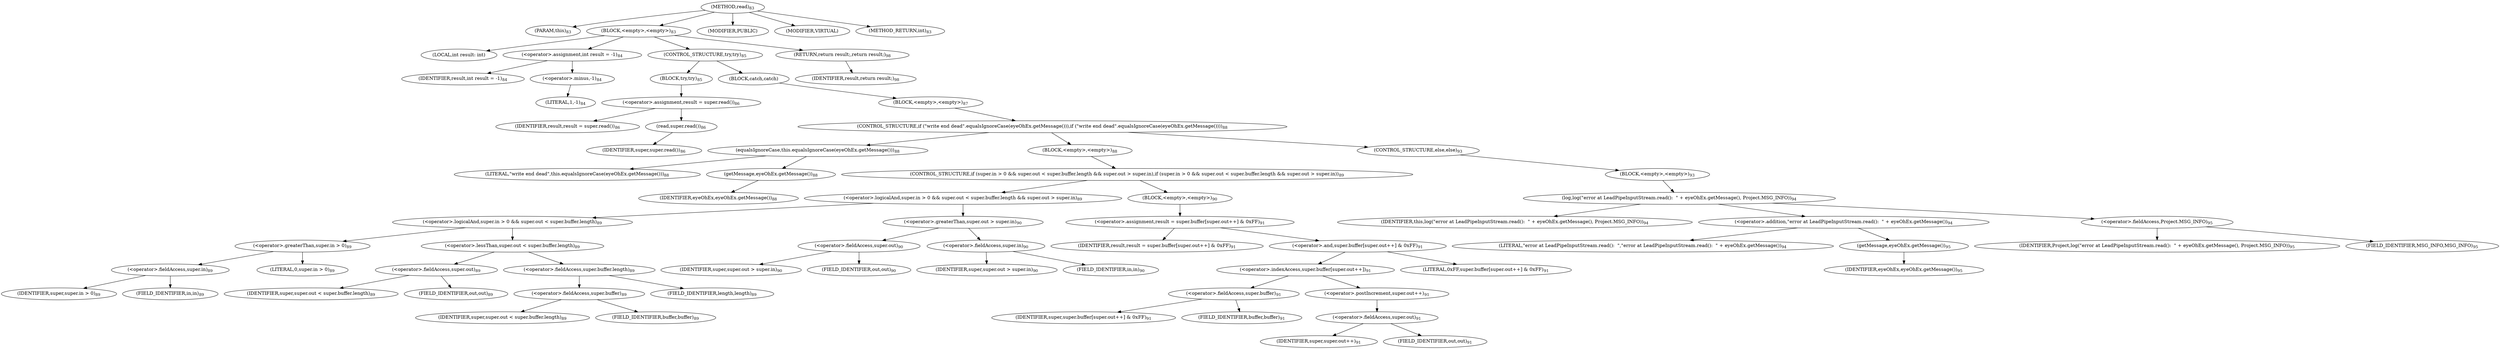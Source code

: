digraph "read" {  
"82" [label = <(METHOD,read)<SUB>83</SUB>> ]
"14" [label = <(PARAM,this)<SUB>83</SUB>> ]
"83" [label = <(BLOCK,&lt;empty&gt;,&lt;empty&gt;)<SUB>83</SUB>> ]
"84" [label = <(LOCAL,int result: int)> ]
"85" [label = <(&lt;operator&gt;.assignment,int result = -1)<SUB>84</SUB>> ]
"86" [label = <(IDENTIFIER,result,int result = -1)<SUB>84</SUB>> ]
"87" [label = <(&lt;operator&gt;.minus,-1)<SUB>84</SUB>> ]
"88" [label = <(LITERAL,1,-1)<SUB>84</SUB>> ]
"89" [label = <(CONTROL_STRUCTURE,try,try)<SUB>85</SUB>> ]
"90" [label = <(BLOCK,try,try)<SUB>85</SUB>> ]
"91" [label = <(&lt;operator&gt;.assignment,result = super.read())<SUB>86</SUB>> ]
"92" [label = <(IDENTIFIER,result,result = super.read())<SUB>86</SUB>> ]
"93" [label = <(read,super.read())<SUB>86</SUB>> ]
"94" [label = <(IDENTIFIER,super,super.read())<SUB>86</SUB>> ]
"95" [label = <(BLOCK,catch,catch)> ]
"96" [label = <(BLOCK,&lt;empty&gt;,&lt;empty&gt;)<SUB>87</SUB>> ]
"97" [label = <(CONTROL_STRUCTURE,if (&quot;write end dead&quot;.equalsIgnoreCase(eyeOhEx.getMessage())),if (&quot;write end dead&quot;.equalsIgnoreCase(eyeOhEx.getMessage())))<SUB>88</SUB>> ]
"98" [label = <(equalsIgnoreCase,this.equalsIgnoreCase(eyeOhEx.getMessage()))<SUB>88</SUB>> ]
"99" [label = <(LITERAL,&quot;write end dead&quot;,this.equalsIgnoreCase(eyeOhEx.getMessage()))<SUB>88</SUB>> ]
"100" [label = <(getMessage,eyeOhEx.getMessage())<SUB>88</SUB>> ]
"101" [label = <(IDENTIFIER,eyeOhEx,eyeOhEx.getMessage())<SUB>88</SUB>> ]
"102" [label = <(BLOCK,&lt;empty&gt;,&lt;empty&gt;)<SUB>88</SUB>> ]
"103" [label = <(CONTROL_STRUCTURE,if (super.in &gt; 0 &amp;&amp; super.out &lt; super.buffer.length &amp;&amp; super.out &gt; super.in),if (super.in &gt; 0 &amp;&amp; super.out &lt; super.buffer.length &amp;&amp; super.out &gt; super.in))<SUB>89</SUB>> ]
"104" [label = <(&lt;operator&gt;.logicalAnd,super.in &gt; 0 &amp;&amp; super.out &lt; super.buffer.length &amp;&amp; super.out &gt; super.in)<SUB>89</SUB>> ]
"105" [label = <(&lt;operator&gt;.logicalAnd,super.in &gt; 0 &amp;&amp; super.out &lt; super.buffer.length)<SUB>89</SUB>> ]
"106" [label = <(&lt;operator&gt;.greaterThan,super.in &gt; 0)<SUB>89</SUB>> ]
"107" [label = <(&lt;operator&gt;.fieldAccess,super.in)<SUB>89</SUB>> ]
"108" [label = <(IDENTIFIER,super,super.in &gt; 0)<SUB>89</SUB>> ]
"109" [label = <(FIELD_IDENTIFIER,in,in)<SUB>89</SUB>> ]
"110" [label = <(LITERAL,0,super.in &gt; 0)<SUB>89</SUB>> ]
"111" [label = <(&lt;operator&gt;.lessThan,super.out &lt; super.buffer.length)<SUB>89</SUB>> ]
"112" [label = <(&lt;operator&gt;.fieldAccess,super.out)<SUB>89</SUB>> ]
"113" [label = <(IDENTIFIER,super,super.out &lt; super.buffer.length)<SUB>89</SUB>> ]
"114" [label = <(FIELD_IDENTIFIER,out,out)<SUB>89</SUB>> ]
"115" [label = <(&lt;operator&gt;.fieldAccess,super.buffer.length)<SUB>89</SUB>> ]
"116" [label = <(&lt;operator&gt;.fieldAccess,super.buffer)<SUB>89</SUB>> ]
"117" [label = <(IDENTIFIER,super,super.out &lt; super.buffer.length)<SUB>89</SUB>> ]
"118" [label = <(FIELD_IDENTIFIER,buffer,buffer)<SUB>89</SUB>> ]
"119" [label = <(FIELD_IDENTIFIER,length,length)<SUB>89</SUB>> ]
"120" [label = <(&lt;operator&gt;.greaterThan,super.out &gt; super.in)<SUB>90</SUB>> ]
"121" [label = <(&lt;operator&gt;.fieldAccess,super.out)<SUB>90</SUB>> ]
"122" [label = <(IDENTIFIER,super,super.out &gt; super.in)<SUB>90</SUB>> ]
"123" [label = <(FIELD_IDENTIFIER,out,out)<SUB>90</SUB>> ]
"124" [label = <(&lt;operator&gt;.fieldAccess,super.in)<SUB>90</SUB>> ]
"125" [label = <(IDENTIFIER,super,super.out &gt; super.in)<SUB>90</SUB>> ]
"126" [label = <(FIELD_IDENTIFIER,in,in)<SUB>90</SUB>> ]
"127" [label = <(BLOCK,&lt;empty&gt;,&lt;empty&gt;)<SUB>90</SUB>> ]
"128" [label = <(&lt;operator&gt;.assignment,result = super.buffer[super.out++] &amp; 0xFF)<SUB>91</SUB>> ]
"129" [label = <(IDENTIFIER,result,result = super.buffer[super.out++] &amp; 0xFF)<SUB>91</SUB>> ]
"130" [label = <(&lt;operator&gt;.and,super.buffer[super.out++] &amp; 0xFF)<SUB>91</SUB>> ]
"131" [label = <(&lt;operator&gt;.indexAccess,super.buffer[super.out++])<SUB>91</SUB>> ]
"132" [label = <(&lt;operator&gt;.fieldAccess,super.buffer)<SUB>91</SUB>> ]
"133" [label = <(IDENTIFIER,super,super.buffer[super.out++] &amp; 0xFF)<SUB>91</SUB>> ]
"134" [label = <(FIELD_IDENTIFIER,buffer,buffer)<SUB>91</SUB>> ]
"135" [label = <(&lt;operator&gt;.postIncrement,super.out++)<SUB>91</SUB>> ]
"136" [label = <(&lt;operator&gt;.fieldAccess,super.out)<SUB>91</SUB>> ]
"137" [label = <(IDENTIFIER,super,super.out++)<SUB>91</SUB>> ]
"138" [label = <(FIELD_IDENTIFIER,out,out)<SUB>91</SUB>> ]
"139" [label = <(LITERAL,0xFF,super.buffer[super.out++] &amp; 0xFF)<SUB>91</SUB>> ]
"140" [label = <(CONTROL_STRUCTURE,else,else)<SUB>93</SUB>> ]
"141" [label = <(BLOCK,&lt;empty&gt;,&lt;empty&gt;)<SUB>93</SUB>> ]
"142" [label = <(log,log(&quot;error at LeadPipeInputStream.read():  &quot; + eyeOhEx.getMessage(), Project.MSG_INFO))<SUB>94</SUB>> ]
"13" [label = <(IDENTIFIER,this,log(&quot;error at LeadPipeInputStream.read():  &quot; + eyeOhEx.getMessage(), Project.MSG_INFO))<SUB>94</SUB>> ]
"143" [label = <(&lt;operator&gt;.addition,&quot;error at LeadPipeInputStream.read():  &quot; + eyeOhEx.getMessage())<SUB>94</SUB>> ]
"144" [label = <(LITERAL,&quot;error at LeadPipeInputStream.read():  &quot;,&quot;error at LeadPipeInputStream.read():  &quot; + eyeOhEx.getMessage())<SUB>94</SUB>> ]
"145" [label = <(getMessage,eyeOhEx.getMessage())<SUB>95</SUB>> ]
"146" [label = <(IDENTIFIER,eyeOhEx,eyeOhEx.getMessage())<SUB>95</SUB>> ]
"147" [label = <(&lt;operator&gt;.fieldAccess,Project.MSG_INFO)<SUB>95</SUB>> ]
"148" [label = <(IDENTIFIER,Project,log(&quot;error at LeadPipeInputStream.read():  &quot; + eyeOhEx.getMessage(), Project.MSG_INFO))<SUB>95</SUB>> ]
"149" [label = <(FIELD_IDENTIFIER,MSG_INFO,MSG_INFO)<SUB>95</SUB>> ]
"150" [label = <(RETURN,return result;,return result;)<SUB>98</SUB>> ]
"151" [label = <(IDENTIFIER,result,return result;)<SUB>98</SUB>> ]
"152" [label = <(MODIFIER,PUBLIC)> ]
"153" [label = <(MODIFIER,VIRTUAL)> ]
"154" [label = <(METHOD_RETURN,int)<SUB>83</SUB>> ]
  "82" -> "14" 
  "82" -> "83" 
  "82" -> "152" 
  "82" -> "153" 
  "82" -> "154" 
  "83" -> "84" 
  "83" -> "85" 
  "83" -> "89" 
  "83" -> "150" 
  "85" -> "86" 
  "85" -> "87" 
  "87" -> "88" 
  "89" -> "90" 
  "89" -> "95" 
  "90" -> "91" 
  "91" -> "92" 
  "91" -> "93" 
  "93" -> "94" 
  "95" -> "96" 
  "96" -> "97" 
  "97" -> "98" 
  "97" -> "102" 
  "97" -> "140" 
  "98" -> "99" 
  "98" -> "100" 
  "100" -> "101" 
  "102" -> "103" 
  "103" -> "104" 
  "103" -> "127" 
  "104" -> "105" 
  "104" -> "120" 
  "105" -> "106" 
  "105" -> "111" 
  "106" -> "107" 
  "106" -> "110" 
  "107" -> "108" 
  "107" -> "109" 
  "111" -> "112" 
  "111" -> "115" 
  "112" -> "113" 
  "112" -> "114" 
  "115" -> "116" 
  "115" -> "119" 
  "116" -> "117" 
  "116" -> "118" 
  "120" -> "121" 
  "120" -> "124" 
  "121" -> "122" 
  "121" -> "123" 
  "124" -> "125" 
  "124" -> "126" 
  "127" -> "128" 
  "128" -> "129" 
  "128" -> "130" 
  "130" -> "131" 
  "130" -> "139" 
  "131" -> "132" 
  "131" -> "135" 
  "132" -> "133" 
  "132" -> "134" 
  "135" -> "136" 
  "136" -> "137" 
  "136" -> "138" 
  "140" -> "141" 
  "141" -> "142" 
  "142" -> "13" 
  "142" -> "143" 
  "142" -> "147" 
  "143" -> "144" 
  "143" -> "145" 
  "145" -> "146" 
  "147" -> "148" 
  "147" -> "149" 
  "150" -> "151" 
}
